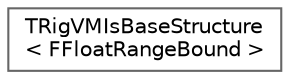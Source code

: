 digraph "Graphical Class Hierarchy"
{
 // INTERACTIVE_SVG=YES
 // LATEX_PDF_SIZE
  bgcolor="transparent";
  edge [fontname=Helvetica,fontsize=10,labelfontname=Helvetica,labelfontsize=10];
  node [fontname=Helvetica,fontsize=10,shape=box,height=0.2,width=0.4];
  rankdir="LR";
  Node0 [id="Node000000",label="TRigVMIsBaseStructure\l\< FFloatRangeBound \>",height=0.2,width=0.4,color="grey40", fillcolor="white", style="filled",URL="$d9/d56/structTRigVMIsBaseStructure_3_01FFloatRangeBound_01_4.html",tooltip=" "];
}
